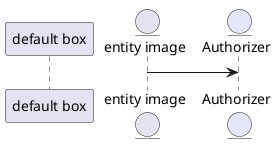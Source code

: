 @startuml

participant "default box" as particpantA

entity "entity image" as entityE


entity "Authorizer" as A #lavender

entityE -> A

@enduml